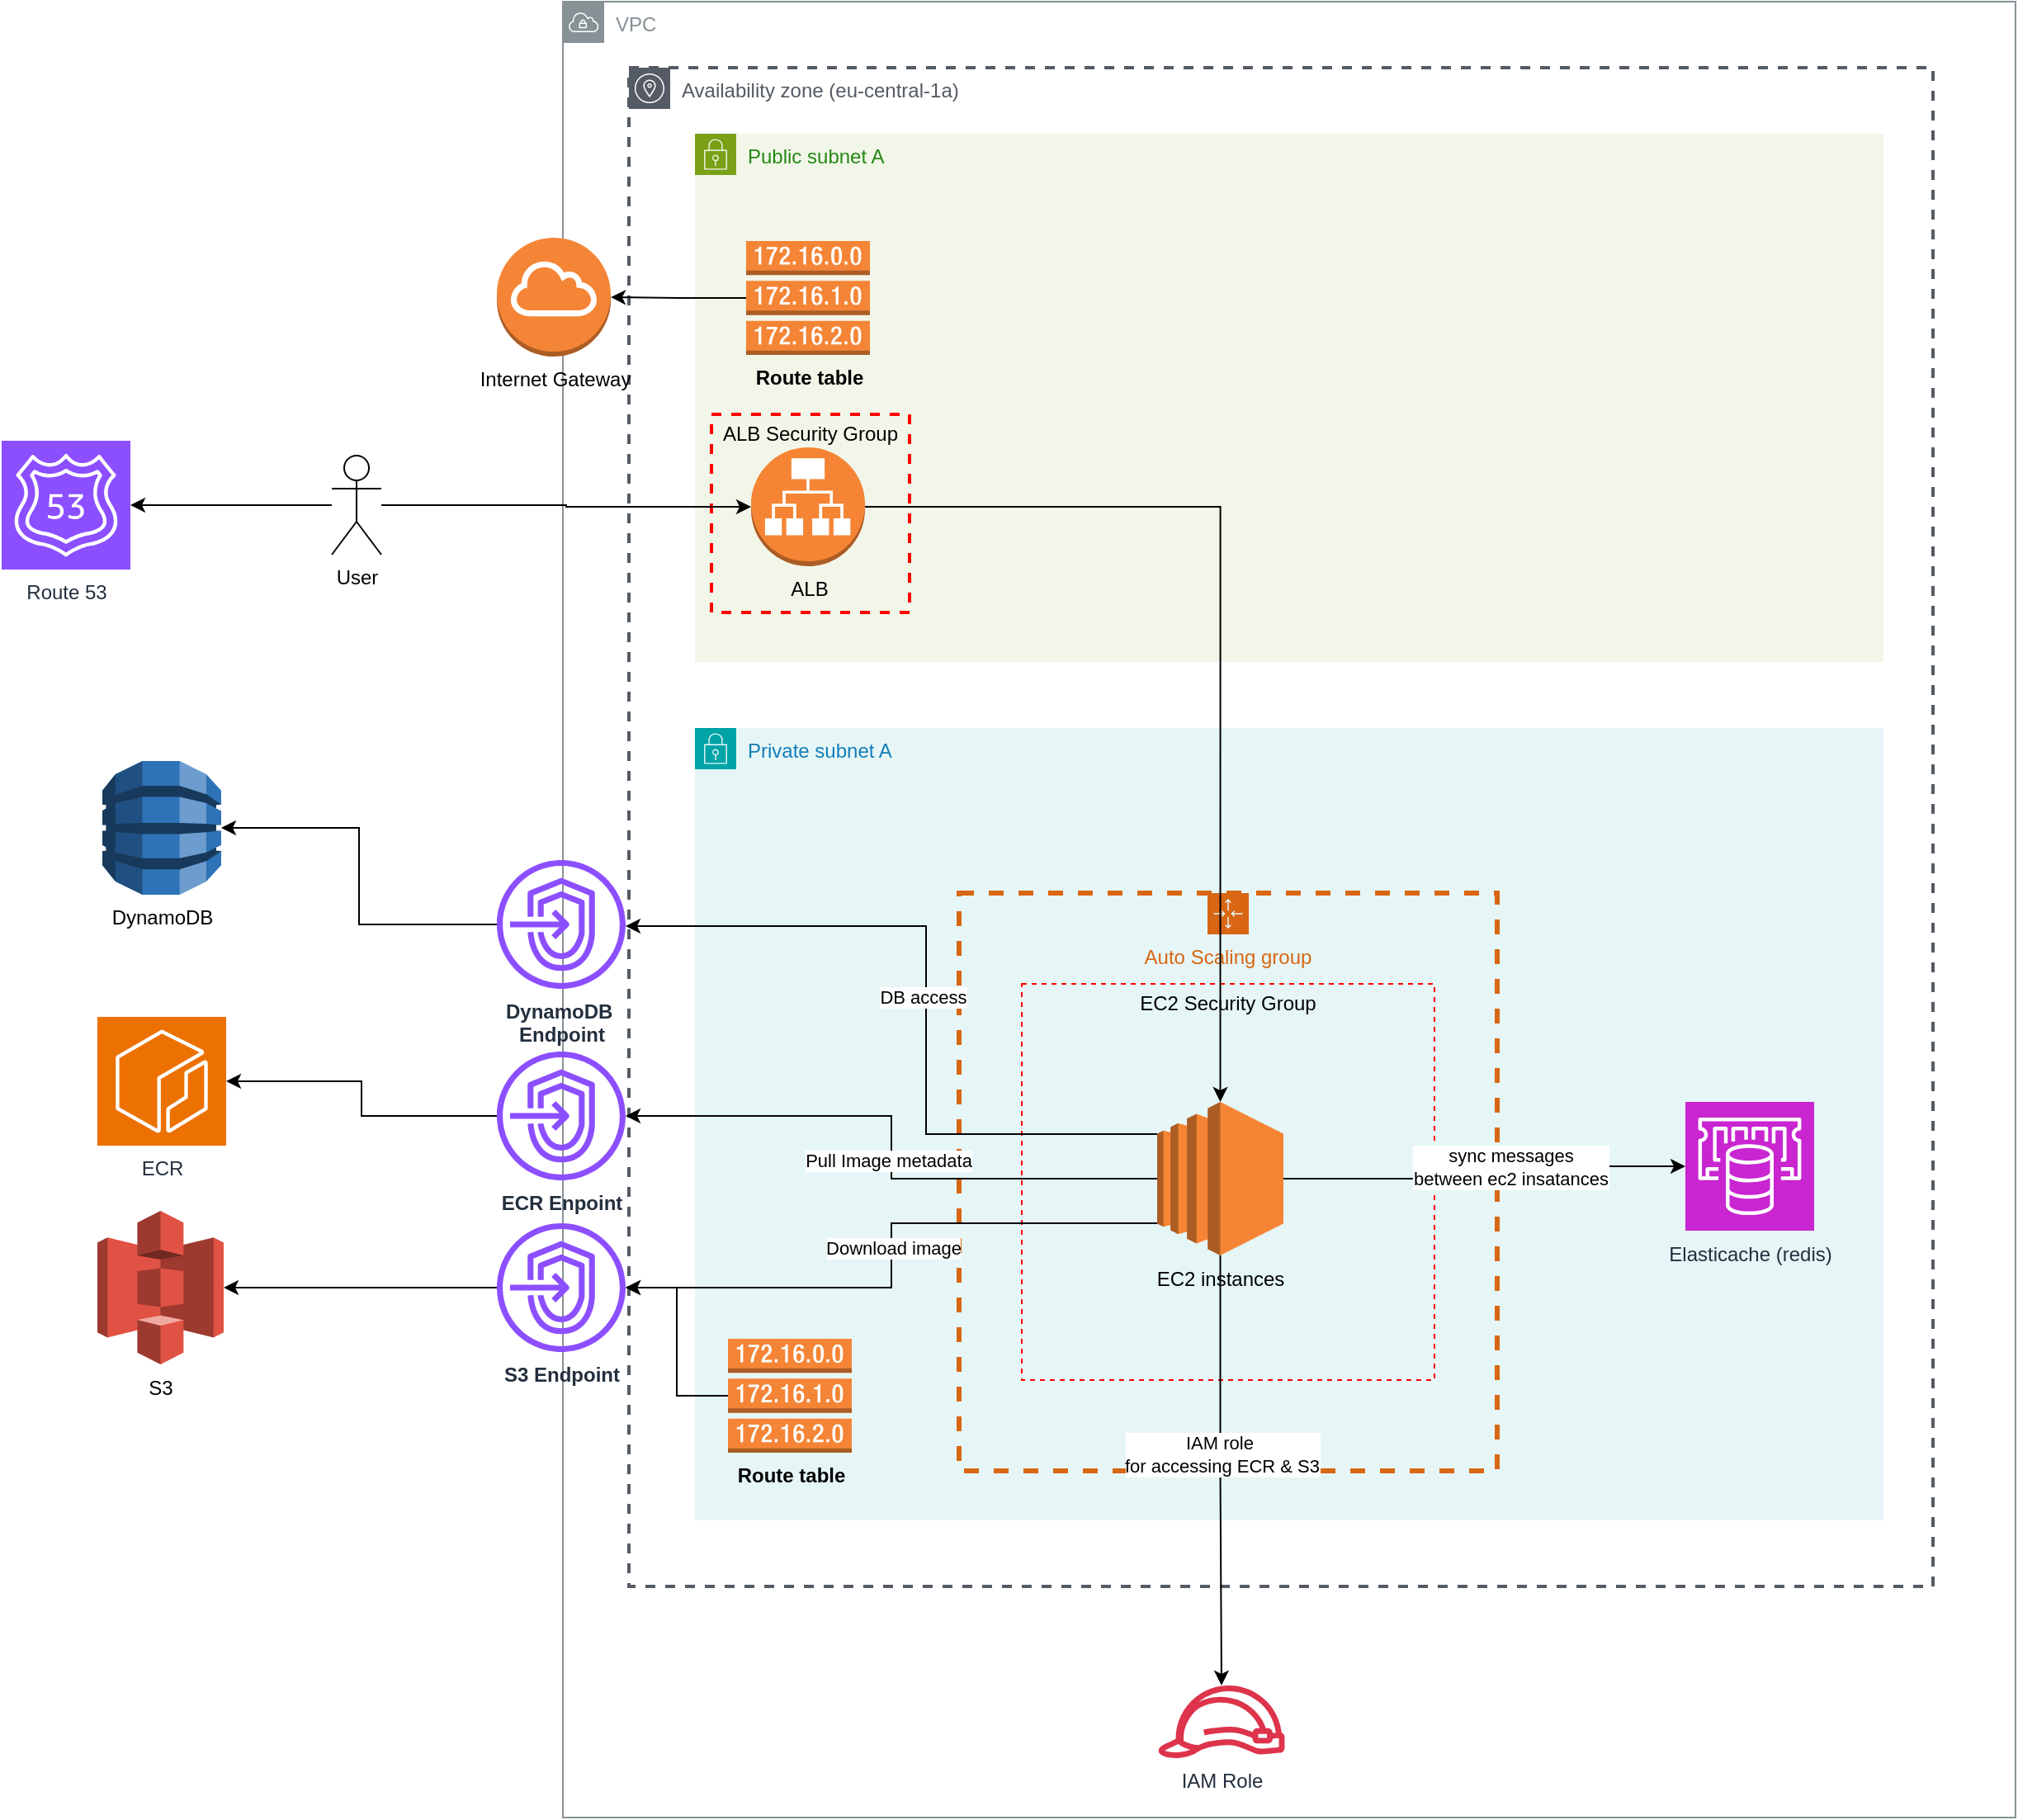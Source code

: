 <mxfile version="24.2.1" type="device">
  <diagram name="Page-1" id="kUoaZVSaIM8jBwo6_06R">
    <mxGraphModel dx="3130" dy="1444" grid="1" gridSize="10" guides="1" tooltips="1" connect="1" arrows="1" fold="1" page="1" pageScale="1" pageWidth="850" pageHeight="1100" math="0" shadow="0">
      <root>
        <mxCell id="0" />
        <mxCell id="1" parent="0" />
        <mxCell id="AZz04ajsxEkcm6U48fvL-23" style="edgeStyle=orthogonalEdgeStyle;rounded=0;orthogonalLoop=1;jettySize=auto;html=1;" edge="1" parent="1" source="AZz04ajsxEkcm6U48fvL-2" target="AZz04ajsxEkcm6U48fvL-4">
          <mxGeometry relative="1" as="geometry" />
        </mxCell>
        <mxCell id="AZz04ajsxEkcm6U48fvL-2" value="User" style="shape=umlActor;verticalLabelPosition=bottom;verticalAlign=top;html=1;outlineConnect=0;" vertex="1" parent="1">
          <mxGeometry x="-140" y="275" width="30" height="60" as="geometry" />
        </mxCell>
        <mxCell id="AZz04ajsxEkcm6U48fvL-4" value="Route 53" style="sketch=0;points=[[0,0,0],[0.25,0,0],[0.5,0,0],[0.75,0,0],[1,0,0],[0,1,0],[0.25,1,0],[0.5,1,0],[0.75,1,0],[1,1,0],[0,0.25,0],[0,0.5,0],[0,0.75,0],[1,0.25,0],[1,0.5,0],[1,0.75,0]];outlineConnect=0;fontColor=#232F3E;fillColor=#8C4FFF;strokeColor=#ffffff;dashed=0;verticalLabelPosition=bottom;verticalAlign=top;align=center;html=1;fontSize=12;fontStyle=0;aspect=fixed;shape=mxgraph.aws4.resourceIcon;resIcon=mxgraph.aws4.route_53;" vertex="1" parent="1">
          <mxGeometry x="-340" y="266" width="78" height="78" as="geometry" />
        </mxCell>
        <mxCell id="AZz04ajsxEkcm6U48fvL-10" value="VPC" style="sketch=0;outlineConnect=0;gradientColor=none;html=1;whiteSpace=wrap;fontSize=12;fontStyle=0;shape=mxgraph.aws4.group;grIcon=mxgraph.aws4.group_vpc;strokeColor=#879196;fillColor=none;verticalAlign=top;align=left;spacingLeft=30;fontColor=#879196;dashed=0;" vertex="1" parent="1">
          <mxGeometry width="880" height="1100" as="geometry" />
        </mxCell>
        <mxCell id="AZz04ajsxEkcm6U48fvL-12" value="Availability zone (eu-central-1a)" style="sketch=0;outlineConnect=0;gradientColor=none;html=1;whiteSpace=wrap;fontSize=12;fontStyle=0;shape=mxgraph.aws4.group;grIcon=mxgraph.aws4.group_availability_zone;strokeColor=#545B64;fillColor=none;verticalAlign=top;align=left;spacingLeft=30;fontColor=#545B64;dashed=1;strokeWidth=2;" vertex="1" parent="1">
          <mxGeometry x="40" y="40" width="790" height="920" as="geometry" />
        </mxCell>
        <mxCell id="AZz04ajsxEkcm6U48fvL-14" value="Public subnet A" style="points=[[0,0],[0.25,0],[0.5,0],[0.75,0],[1,0],[1,0.25],[1,0.5],[1,0.75],[1,1],[0.75,1],[0.5,1],[0.25,1],[0,1],[0,0.75],[0,0.5],[0,0.25]];outlineConnect=0;gradientColor=none;html=1;whiteSpace=wrap;fontSize=12;fontStyle=0;container=1;pointerEvents=0;collapsible=0;recursiveResize=0;shape=mxgraph.aws4.group;grIcon=mxgraph.aws4.group_security_group;grStroke=0;strokeColor=#7AA116;fillColor=#F2F6E8;verticalAlign=top;align=left;spacingLeft=30;fontColor=#248814;dashed=0;" vertex="1" parent="1">
          <mxGeometry x="80" y="80" width="720" height="320" as="geometry" />
        </mxCell>
        <mxCell id="AZz04ajsxEkcm6U48fvL-50" value="Route table" style="outlineConnect=0;dashed=0;verticalLabelPosition=bottom;verticalAlign=top;align=center;html=1;shape=mxgraph.aws3.route_table;fillColor=#F58536;gradientColor=none;fontStyle=1" vertex="1" parent="AZz04ajsxEkcm6U48fvL-14">
          <mxGeometry x="31" y="65" width="75" height="69" as="geometry" />
        </mxCell>
        <mxCell id="AZz04ajsxEkcm6U48fvL-55" value="ALB" style="outlineConnect=0;dashed=0;verticalLabelPosition=bottom;verticalAlign=top;align=center;html=1;shape=mxgraph.aws3.application_load_balancer;fillColor=#F58534;gradientColor=none;" vertex="1" parent="AZz04ajsxEkcm6U48fvL-14">
          <mxGeometry x="34" y="190" width="69" height="72" as="geometry" />
        </mxCell>
        <mxCell id="AZz04ajsxEkcm6U48fvL-60" value="ALB Security Group" style="fontStyle=0;verticalAlign=top;align=center;spacingTop=-2;fillColor=none;rounded=0;whiteSpace=wrap;html=1;strokeColor=#FF0000;strokeWidth=2;dashed=1;container=1;collapsible=0;expand=0;recursiveResize=0;" vertex="1" parent="AZz04ajsxEkcm6U48fvL-14">
          <mxGeometry x="10" y="170" width="120" height="120" as="geometry" />
        </mxCell>
        <mxCell id="AZz04ajsxEkcm6U48fvL-17" value="Private subnet A" style="points=[[0,0],[0.25,0],[0.5,0],[0.75,0],[1,0],[1,0.25],[1,0.5],[1,0.75],[1,1],[0.75,1],[0.5,1],[0.25,1],[0,1],[0,0.75],[0,0.5],[0,0.25]];outlineConnect=0;gradientColor=none;html=1;whiteSpace=wrap;fontSize=12;fontStyle=0;container=1;pointerEvents=0;collapsible=0;recursiveResize=0;shape=mxgraph.aws4.group;grIcon=mxgraph.aws4.group_security_group;grStroke=0;strokeColor=#00A4A6;fillColor=#E6F6F7;verticalAlign=top;align=left;spacingLeft=30;fontColor=#147EBA;dashed=0;" vertex="1" parent="1">
          <mxGeometry x="80" y="440" width="720" height="480" as="geometry" />
        </mxCell>
        <mxCell id="AZz04ajsxEkcm6U48fvL-61" value="Elasticache (redis)" style="sketch=0;points=[[0,0,0],[0.25,0,0],[0.5,0,0],[0.75,0,0],[1,0,0],[0,1,0],[0.25,1,0],[0.5,1,0],[0.75,1,0],[1,1,0],[0,0.25,0],[0,0.5,0],[0,0.75,0],[1,0.25,0],[1,0.5,0],[1,0.75,0]];outlineConnect=0;fontColor=#232F3E;fillColor=#C925D1;strokeColor=#ffffff;dashed=0;verticalLabelPosition=bottom;verticalAlign=top;align=center;html=1;fontSize=12;fontStyle=0;aspect=fixed;shape=mxgraph.aws4.resourceIcon;resIcon=mxgraph.aws4.elasticache;" vertex="1" parent="AZz04ajsxEkcm6U48fvL-17">
          <mxGeometry x="600" y="226.5" width="78" height="78" as="geometry" />
        </mxCell>
        <mxCell id="AZz04ajsxEkcm6U48fvL-28" value="Auto Scaling group" style="points=[[0,0],[0.25,0],[0.5,0],[0.75,0],[1,0],[1,0.25],[1,0.5],[1,0.75],[1,1],[0.75,1],[0.5,1],[0.25,1],[0,1],[0,0.75],[0,0.5],[0,0.25]];outlineConnect=0;gradientColor=none;html=1;whiteSpace=wrap;fontSize=12;fontStyle=0;container=1;pointerEvents=0;collapsible=0;recursiveResize=0;shape=mxgraph.aws4.groupCenter;grIcon=mxgraph.aws4.group_auto_scaling_group;grStroke=1;strokeColor=#D86613;fillColor=none;verticalAlign=top;align=center;fontColor=#D86613;dashed=1;spacingTop=25;strokeWidth=3;" vertex="1" parent="AZz04ajsxEkcm6U48fvL-17">
          <mxGeometry x="160" y="100" width="326" height="350" as="geometry" />
        </mxCell>
        <mxCell id="AZz04ajsxEkcm6U48fvL-31" value="EC2 Security Group" style="fontStyle=0;verticalAlign=top;align=center;spacingTop=-2;fillColor=none;rounded=0;whiteSpace=wrap;html=1;strokeColor=#FF0000;strokeWidth=1;dashed=1;container=1;collapsible=0;expand=0;recursiveResize=0;" vertex="1" parent="AZz04ajsxEkcm6U48fvL-28">
          <mxGeometry x="38" y="55" width="250" height="240" as="geometry" />
        </mxCell>
        <mxCell id="AZz04ajsxEkcm6U48fvL-32" value="EC2 instances" style="outlineConnect=0;dashed=0;verticalLabelPosition=bottom;verticalAlign=top;align=center;html=1;shape=mxgraph.aws3.ec2;fillColor=#F58534;gradientColor=none;" vertex="1" parent="AZz04ajsxEkcm6U48fvL-31">
          <mxGeometry x="82" y="71.5" width="76.5" height="93" as="geometry" />
        </mxCell>
        <mxCell id="AZz04ajsxEkcm6U48fvL-63" style="edgeStyle=orthogonalEdgeStyle;rounded=0;orthogonalLoop=1;jettySize=auto;html=1;" edge="1" parent="AZz04ajsxEkcm6U48fvL-17" source="AZz04ajsxEkcm6U48fvL-32" target="AZz04ajsxEkcm6U48fvL-61">
          <mxGeometry relative="1" as="geometry" />
        </mxCell>
        <mxCell id="AZz04ajsxEkcm6U48fvL-64" value="sync messages&lt;br&gt;between ec2 insatances" style="edgeLabel;html=1;align=center;verticalAlign=middle;resizable=0;points=[];" vertex="1" connectable="0" parent="AZz04ajsxEkcm6U48fvL-63">
          <mxGeometry x="0.036" y="-1" relative="1" as="geometry">
            <mxPoint x="15" y="-1" as="offset" />
          </mxGeometry>
        </mxCell>
        <mxCell id="AZz04ajsxEkcm6U48fvL-34" value="ECR" style="sketch=0;points=[[0,0,0],[0.25,0,0],[0.5,0,0],[0.75,0,0],[1,0,0],[0,1,0],[0.25,1,0],[0.5,1,0],[0.75,1,0],[1,1,0],[0,0.25,0],[0,0.5,0],[0,0.75,0],[1,0.25,0],[1,0.5,0],[1,0.75,0]];outlineConnect=0;fontColor=#232F3E;fillColor=#ED7100;strokeColor=#ffffff;dashed=0;verticalLabelPosition=bottom;verticalAlign=top;align=center;html=1;fontSize=12;fontStyle=0;aspect=fixed;shape=mxgraph.aws4.resourceIcon;resIcon=mxgraph.aws4.ecr;" vertex="1" parent="1">
          <mxGeometry x="-282" y="615" width="78" height="78" as="geometry" />
        </mxCell>
        <mxCell id="AZz04ajsxEkcm6U48fvL-35" value="S3" style="outlineConnect=0;dashed=0;verticalLabelPosition=bottom;verticalAlign=top;align=center;html=1;shape=mxgraph.aws3.s3;fillColor=#E05243;gradientColor=none;" vertex="1" parent="1">
          <mxGeometry x="-282" y="732.5" width="76.5" height="93" as="geometry" />
        </mxCell>
        <mxCell id="AZz04ajsxEkcm6U48fvL-36" value="ECR Enpoint" style="sketch=0;outlineConnect=0;fontColor=#232F3E;gradientColor=none;fillColor=#8C4FFF;strokeColor=none;dashed=0;verticalLabelPosition=bottom;verticalAlign=top;align=center;html=1;fontSize=12;fontStyle=1;aspect=fixed;pointerEvents=1;shape=mxgraph.aws4.endpoints;" vertex="1" parent="1">
          <mxGeometry x="-40" y="636" width="78" height="78" as="geometry" />
        </mxCell>
        <mxCell id="AZz04ajsxEkcm6U48fvL-37" value="S3 Endpoint&lt;div&gt;&lt;br&gt;&lt;/div&gt;" style="sketch=0;outlineConnect=0;fontColor=#232F3E;gradientColor=none;fillColor=#8C4FFF;strokeColor=none;dashed=0;verticalLabelPosition=bottom;verticalAlign=top;align=center;html=1;fontSize=12;fontStyle=1;aspect=fixed;pointerEvents=1;shape=mxgraph.aws4.endpoints;" vertex="1" parent="1">
          <mxGeometry x="-40" y="740" width="78" height="78" as="geometry" />
        </mxCell>
        <mxCell id="AZz04ajsxEkcm6U48fvL-40" value="IAM Role" style="sketch=0;outlineConnect=0;fontColor=#232F3E;gradientColor=none;fillColor=#DD344C;strokeColor=none;dashed=0;verticalLabelPosition=bottom;verticalAlign=top;align=center;html=1;fontSize=12;fontStyle=0;aspect=fixed;pointerEvents=1;shape=mxgraph.aws4.role;" vertex="1" parent="1">
          <mxGeometry x="360" y="1020" width="78" height="44" as="geometry" />
        </mxCell>
        <mxCell id="AZz04ajsxEkcm6U48fvL-41" style="edgeStyle=orthogonalEdgeStyle;rounded=0;orthogonalLoop=1;jettySize=auto;html=1;" edge="1" parent="1" source="AZz04ajsxEkcm6U48fvL-32" target="AZz04ajsxEkcm6U48fvL-40">
          <mxGeometry relative="1" as="geometry" />
        </mxCell>
        <mxCell id="AZz04ajsxEkcm6U48fvL-65" value="IAM role&amp;nbsp;&lt;br&gt;for accessing ECR &amp;amp; S3" style="edgeLabel;html=1;align=center;verticalAlign=middle;resizable=0;points=[];" vertex="1" connectable="0" parent="AZz04ajsxEkcm6U48fvL-41">
          <mxGeometry x="-0.084" relative="1" as="geometry">
            <mxPoint y="1" as="offset" />
          </mxGeometry>
        </mxCell>
        <mxCell id="AZz04ajsxEkcm6U48fvL-42" style="edgeStyle=orthogonalEdgeStyle;rounded=0;orthogonalLoop=1;jettySize=auto;html=1;exitX=0;exitY=0.5;exitDx=0;exitDy=0;exitPerimeter=0;" edge="1" parent="1" source="AZz04ajsxEkcm6U48fvL-32" target="AZz04ajsxEkcm6U48fvL-36">
          <mxGeometry relative="1" as="geometry" />
        </mxCell>
        <mxCell id="AZz04ajsxEkcm6U48fvL-47" value="Pull Image metadata" style="edgeLabel;html=1;align=center;verticalAlign=middle;resizable=0;points=[];" vertex="1" connectable="0" parent="AZz04ajsxEkcm6U48fvL-42">
          <mxGeometry x="-0.206" y="1" relative="1" as="geometry">
            <mxPoint x="-20" y="-12" as="offset" />
          </mxGeometry>
        </mxCell>
        <mxCell id="AZz04ajsxEkcm6U48fvL-44" style="edgeStyle=orthogonalEdgeStyle;rounded=0;orthogonalLoop=1;jettySize=auto;html=1;exitX=0;exitY=0.79;exitDx=0;exitDy=0;exitPerimeter=0;" edge="1" parent="1" source="AZz04ajsxEkcm6U48fvL-32" target="AZz04ajsxEkcm6U48fvL-37">
          <mxGeometry relative="1" as="geometry" />
        </mxCell>
        <mxCell id="AZz04ajsxEkcm6U48fvL-48" value="Download image" style="edgeLabel;html=1;align=center;verticalAlign=middle;resizable=0;points=[];" vertex="1" connectable="0" parent="AZz04ajsxEkcm6U48fvL-44">
          <mxGeometry x="-0.108" relative="1" as="geometry">
            <mxPoint x="1" y="15" as="offset" />
          </mxGeometry>
        </mxCell>
        <mxCell id="AZz04ajsxEkcm6U48fvL-45" style="edgeStyle=orthogonalEdgeStyle;rounded=0;orthogonalLoop=1;jettySize=auto;html=1;entryX=1;entryY=0.5;entryDx=0;entryDy=0;entryPerimeter=0;" edge="1" parent="1" source="AZz04ajsxEkcm6U48fvL-36" target="AZz04ajsxEkcm6U48fvL-34">
          <mxGeometry relative="1" as="geometry" />
        </mxCell>
        <mxCell id="AZz04ajsxEkcm6U48fvL-46" style="edgeStyle=orthogonalEdgeStyle;rounded=0;orthogonalLoop=1;jettySize=auto;html=1;entryX=1;entryY=0.5;entryDx=0;entryDy=0;entryPerimeter=0;" edge="1" parent="1" source="AZz04ajsxEkcm6U48fvL-37" target="AZz04ajsxEkcm6U48fvL-35">
          <mxGeometry relative="1" as="geometry" />
        </mxCell>
        <mxCell id="AZz04ajsxEkcm6U48fvL-49" value="Internet Gateway" style="outlineConnect=0;dashed=0;verticalLabelPosition=bottom;verticalAlign=top;align=center;html=1;shape=mxgraph.aws3.internet_gateway;fillColor=#F58536;gradientColor=none;" vertex="1" parent="1">
          <mxGeometry x="-40" y="143" width="69" height="72" as="geometry" />
        </mxCell>
        <mxCell id="AZz04ajsxEkcm6U48fvL-54" style="edgeStyle=orthogonalEdgeStyle;rounded=0;orthogonalLoop=1;jettySize=auto;html=1;" edge="1" parent="1" source="AZz04ajsxEkcm6U48fvL-50" target="AZz04ajsxEkcm6U48fvL-49">
          <mxGeometry relative="1" as="geometry" />
        </mxCell>
        <mxCell id="AZz04ajsxEkcm6U48fvL-58" style="edgeStyle=orthogonalEdgeStyle;rounded=0;orthogonalLoop=1;jettySize=auto;html=1;" edge="1" parent="1" source="AZz04ajsxEkcm6U48fvL-2" target="AZz04ajsxEkcm6U48fvL-55">
          <mxGeometry relative="1" as="geometry" />
        </mxCell>
        <mxCell id="AZz04ajsxEkcm6U48fvL-59" style="edgeStyle=orthogonalEdgeStyle;rounded=0;orthogonalLoop=1;jettySize=auto;html=1;exitX=1;exitY=0.5;exitDx=0;exitDy=0;exitPerimeter=0;entryX=0.5;entryY=0;entryDx=0;entryDy=0;entryPerimeter=0;" edge="1" parent="1" source="AZz04ajsxEkcm6U48fvL-55" target="AZz04ajsxEkcm6U48fvL-32">
          <mxGeometry relative="1" as="geometry" />
        </mxCell>
        <mxCell id="AZz04ajsxEkcm6U48fvL-67" style="edgeStyle=orthogonalEdgeStyle;rounded=0;orthogonalLoop=1;jettySize=auto;html=1;" edge="1" parent="1" source="AZz04ajsxEkcm6U48fvL-66" target="AZz04ajsxEkcm6U48fvL-37">
          <mxGeometry relative="1" as="geometry" />
        </mxCell>
        <mxCell id="AZz04ajsxEkcm6U48fvL-66" value="Route table" style="outlineConnect=0;dashed=0;verticalLabelPosition=bottom;verticalAlign=top;align=center;html=1;shape=mxgraph.aws3.route_table;fillColor=#F58536;gradientColor=none;fontStyle=1" vertex="1" parent="1">
          <mxGeometry x="100" y="810" width="75" height="69" as="geometry" />
        </mxCell>
        <mxCell id="AZz04ajsxEkcm6U48fvL-69" value="DynamoDB" style="outlineConnect=0;dashed=0;verticalLabelPosition=bottom;verticalAlign=top;align=center;html=1;shape=mxgraph.aws3.dynamo_db;fillColor=#2E73B8;gradientColor=none;" vertex="1" parent="1">
          <mxGeometry x="-279" y="460" width="72" height="81" as="geometry" />
        </mxCell>
        <mxCell id="AZz04ajsxEkcm6U48fvL-70" value="DynamoDB&amp;nbsp;&lt;br&gt;Endpoint" style="sketch=0;outlineConnect=0;fontColor=#232F3E;gradientColor=none;fillColor=#8C4FFF;strokeColor=none;dashed=0;verticalLabelPosition=bottom;verticalAlign=top;align=center;html=1;fontSize=12;fontStyle=1;aspect=fixed;pointerEvents=1;shape=mxgraph.aws4.endpoints;" vertex="1" parent="1">
          <mxGeometry x="-40" y="520" width="78" height="78" as="geometry" />
        </mxCell>
        <mxCell id="AZz04ajsxEkcm6U48fvL-72" style="edgeStyle=orthogonalEdgeStyle;rounded=0;orthogonalLoop=1;jettySize=auto;html=1;exitX=0;exitY=0.21;exitDx=0;exitDy=0;exitPerimeter=0;" edge="1" parent="1" source="AZz04ajsxEkcm6U48fvL-32" target="AZz04ajsxEkcm6U48fvL-70">
          <mxGeometry relative="1" as="geometry">
            <Array as="points">
              <mxPoint x="220" y="686" />
              <mxPoint x="220" y="560" />
            </Array>
          </mxGeometry>
        </mxCell>
        <mxCell id="AZz04ajsxEkcm6U48fvL-73" value="DB access" style="edgeLabel;html=1;align=center;verticalAlign=middle;resizable=0;points=[];" vertex="1" connectable="0" parent="AZz04ajsxEkcm6U48fvL-72">
          <mxGeometry x="-0.007" y="2" relative="1" as="geometry">
            <mxPoint y="-1" as="offset" />
          </mxGeometry>
        </mxCell>
        <mxCell id="AZz04ajsxEkcm6U48fvL-74" style="edgeStyle=orthogonalEdgeStyle;rounded=0;orthogonalLoop=1;jettySize=auto;html=1;entryX=1;entryY=0.5;entryDx=0;entryDy=0;entryPerimeter=0;" edge="1" parent="1" source="AZz04ajsxEkcm6U48fvL-70" target="AZz04ajsxEkcm6U48fvL-69">
          <mxGeometry relative="1" as="geometry" />
        </mxCell>
      </root>
    </mxGraphModel>
  </diagram>
</mxfile>
